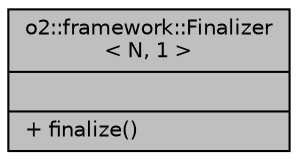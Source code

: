 digraph "o2::framework::Finalizer&lt; N, 1 &gt;"
{
 // INTERACTIVE_SVG=YES
  bgcolor="transparent";
  edge [fontname="Helvetica",fontsize="10",labelfontname="Helvetica",labelfontsize="10"];
  node [fontname="Helvetica",fontsize="10",shape=record];
  Node1 [label="{o2::framework::Finalizer\l\< N, 1 \>\n||+ finalize()\l}",height=0.2,width=0.4,color="black", fillcolor="grey75", style="filled" fontcolor="black"];
}
